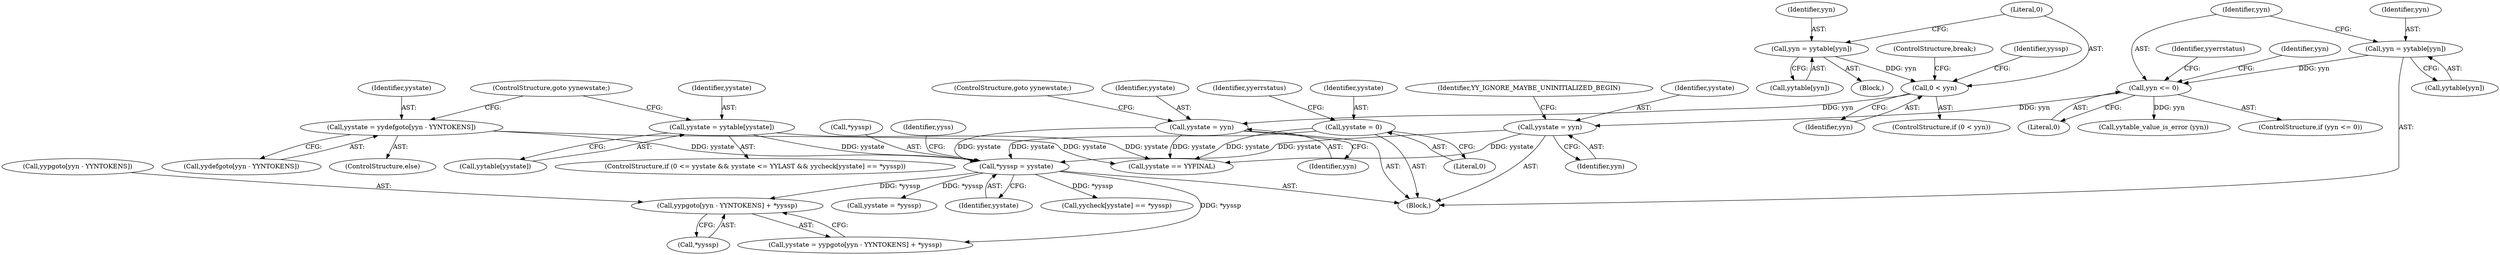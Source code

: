 digraph "0_yara_925bcf3c3b0a28b5b78e25d9efda5c0bf27ae699_1@pointer" {
"1001654" [label="(Call,yypgoto[yyn - YYNTOKENS] + *yyssp)"];
"1000284" [label="(Call,*yyssp = yystate)"];
"1001683" [label="(Call,yystate = yydefgoto[yyn - YYNTOKENS])"];
"1001677" [label="(Call,yystate = yytable[yystate])"];
"1001830" [label="(Call,yystate = yyn)"];
"1001797" [label="(Call,0 < yyn)"];
"1001791" [label="(Call,yyn = yytable[yyn])"];
"1000267" [label="(Call,yystate = 0)"];
"1000486" [label="(Call,yystate = yyn)"];
"1000459" [label="(Call,yyn <= 0)"];
"1000453" [label="(Call,yyn = yytable[yyn])"];
"1000285" [label="(Call,*yyssp)"];
"1001833" [label="(ControlStructure,goto yynewstate;)"];
"1001690" [label="(ControlStructure,goto yynewstate;)"];
"1001790" [label="(Block,)"];
"1000287" [label="(Identifier,yystate)"];
"1000486" [label="(Call,yystate = yyn)"];
"1001678" [label="(Identifier,yystate)"];
"1000464" [label="(Call,yytable_value_is_error (yyn))"];
"1001796" [label="(ControlStructure,if (0 < yyn))"];
"1001792" [label="(Identifier,yyn)"];
"1000491" [label="(Identifier,YY_IGNORE_MAYBE_UNINITIALIZED_BEGIN)"];
"1000267" [label="(Call,yystate = 0)"];
"1001677" [label="(Call,yystate = yytable[yystate])"];
"1000473" [label="(Identifier,yyerrstatus)"];
"1001832" [label="(Identifier,yyn)"];
"1001791" [label="(Call,yyn = yytable[yyn])"];
"1000291" [label="(Identifier,yyss)"];
"1000487" [label="(Identifier,yystate)"];
"1000284" [label="(Call,*yyssp = yystate)"];
"1000458" [label="(ControlStructure,if (yyn <= 0))"];
"1000453" [label="(Call,yyn = yytable[yyn])"];
"1001654" [label="(Call,yypgoto[yyn - YYNTOKENS] + *yyssp)"];
"1001830" [label="(Call,yystate = yyn)"];
"1000271" [label="(Identifier,yyerrstatus)"];
"1000465" [label="(Identifier,yyn)"];
"1001652" [label="(Call,yystate = yypgoto[yyn - YYNTOKENS] + *yyssp)"];
"1000216" [label="(Block,)"];
"1001831" [label="(Identifier,yystate)"];
"1000488" [label="(Identifier,yyn)"];
"1000460" [label="(Identifier,yyn)"];
"1001655" [label="(Call,yypgoto[yyn - YYNTOKENS])"];
"1000461" [label="(Literal,0)"];
"1001682" [label="(ControlStructure,else)"];
"1000377" [label="(Call,yystate == YYFINAL)"];
"1001798" [label="(Literal,0)"];
"1001816" [label="(Call,yystate = *yyssp)"];
"1001679" [label="(Call,yytable[yystate])"];
"1001793" [label="(Call,yytable[yyn])"];
"1001660" [label="(Call,*yyssp)"];
"1001800" [label="(ControlStructure,break;)"];
"1001685" [label="(Call,yydefgoto[yyn - YYNTOKENS])"];
"1000269" [label="(Literal,0)"];
"1001683" [label="(Call,yystate = yydefgoto[yyn - YYNTOKENS])"];
"1001803" [label="(Identifier,yyssp)"];
"1000454" [label="(Identifier,yyn)"];
"1000268" [label="(Identifier,yystate)"];
"1001671" [label="(Call,yycheck[yystate] == *yyssp)"];
"1001797" [label="(Call,0 < yyn)"];
"1001799" [label="(Identifier,yyn)"];
"1000455" [label="(Call,yytable[yyn])"];
"1000459" [label="(Call,yyn <= 0)"];
"1001662" [label="(ControlStructure,if (0 <= yystate && yystate <= YYLAST && yycheck[yystate] == *yyssp))"];
"1001684" [label="(Identifier,yystate)"];
"1001654" -> "1001652"  [label="AST: "];
"1001654" -> "1001660"  [label="CFG: "];
"1001655" -> "1001654"  [label="AST: "];
"1001660" -> "1001654"  [label="AST: "];
"1001652" -> "1001654"  [label="CFG: "];
"1000284" -> "1001654"  [label="DDG: *yyssp"];
"1000284" -> "1000216"  [label="AST: "];
"1000284" -> "1000287"  [label="CFG: "];
"1000285" -> "1000284"  [label="AST: "];
"1000287" -> "1000284"  [label="AST: "];
"1000291" -> "1000284"  [label="CFG: "];
"1001683" -> "1000284"  [label="DDG: yystate"];
"1001677" -> "1000284"  [label="DDG: yystate"];
"1001830" -> "1000284"  [label="DDG: yystate"];
"1000267" -> "1000284"  [label="DDG: yystate"];
"1000486" -> "1000284"  [label="DDG: yystate"];
"1000284" -> "1001652"  [label="DDG: *yyssp"];
"1000284" -> "1001671"  [label="DDG: *yyssp"];
"1000284" -> "1001816"  [label="DDG: *yyssp"];
"1001683" -> "1001682"  [label="AST: "];
"1001683" -> "1001685"  [label="CFG: "];
"1001684" -> "1001683"  [label="AST: "];
"1001685" -> "1001683"  [label="AST: "];
"1001690" -> "1001683"  [label="CFG: "];
"1001683" -> "1000377"  [label="DDG: yystate"];
"1001677" -> "1001662"  [label="AST: "];
"1001677" -> "1001679"  [label="CFG: "];
"1001678" -> "1001677"  [label="AST: "];
"1001679" -> "1001677"  [label="AST: "];
"1001690" -> "1001677"  [label="CFG: "];
"1001677" -> "1000377"  [label="DDG: yystate"];
"1001830" -> "1000216"  [label="AST: "];
"1001830" -> "1001832"  [label="CFG: "];
"1001831" -> "1001830"  [label="AST: "];
"1001832" -> "1001830"  [label="AST: "];
"1001833" -> "1001830"  [label="CFG: "];
"1001830" -> "1000377"  [label="DDG: yystate"];
"1001797" -> "1001830"  [label="DDG: yyn"];
"1001797" -> "1001796"  [label="AST: "];
"1001797" -> "1001799"  [label="CFG: "];
"1001798" -> "1001797"  [label="AST: "];
"1001799" -> "1001797"  [label="AST: "];
"1001800" -> "1001797"  [label="CFG: "];
"1001803" -> "1001797"  [label="CFG: "];
"1001791" -> "1001797"  [label="DDG: yyn"];
"1001791" -> "1001790"  [label="AST: "];
"1001791" -> "1001793"  [label="CFG: "];
"1001792" -> "1001791"  [label="AST: "];
"1001793" -> "1001791"  [label="AST: "];
"1001798" -> "1001791"  [label="CFG: "];
"1000267" -> "1000216"  [label="AST: "];
"1000267" -> "1000269"  [label="CFG: "];
"1000268" -> "1000267"  [label="AST: "];
"1000269" -> "1000267"  [label="AST: "];
"1000271" -> "1000267"  [label="CFG: "];
"1000267" -> "1000377"  [label="DDG: yystate"];
"1000486" -> "1000216"  [label="AST: "];
"1000486" -> "1000488"  [label="CFG: "];
"1000487" -> "1000486"  [label="AST: "];
"1000488" -> "1000486"  [label="AST: "];
"1000491" -> "1000486"  [label="CFG: "];
"1000486" -> "1000377"  [label="DDG: yystate"];
"1000459" -> "1000486"  [label="DDG: yyn"];
"1000459" -> "1000458"  [label="AST: "];
"1000459" -> "1000461"  [label="CFG: "];
"1000460" -> "1000459"  [label="AST: "];
"1000461" -> "1000459"  [label="AST: "];
"1000465" -> "1000459"  [label="CFG: "];
"1000473" -> "1000459"  [label="CFG: "];
"1000453" -> "1000459"  [label="DDG: yyn"];
"1000459" -> "1000464"  [label="DDG: yyn"];
"1000453" -> "1000216"  [label="AST: "];
"1000453" -> "1000455"  [label="CFG: "];
"1000454" -> "1000453"  [label="AST: "];
"1000455" -> "1000453"  [label="AST: "];
"1000460" -> "1000453"  [label="CFG: "];
}
